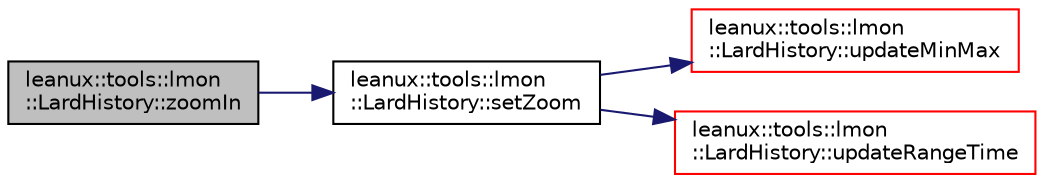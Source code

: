 digraph "leanux::tools::lmon::LardHistory::zoomIn"
{
 // LATEX_PDF_SIZE
  bgcolor="transparent";
  edge [fontname="Helvetica",fontsize="10",labelfontname="Helvetica",labelfontsize="10"];
  node [fontname="Helvetica",fontsize="10",shape=record];
  rankdir="LR";
  Node1 [label="leanux::tools::lmon\l::LardHistory::zoomIn",height=0.2,width=0.4,color="black", fillcolor="grey75", style="filled", fontcolor="black",tooltip=" "];
  Node1 -> Node2 [color="midnightblue",fontsize="10",style="solid",fontname="Helvetica"];
  Node2 [label="leanux::tools::lmon\l::LardHistory::setZoom",height=0.2,width=0.4,color="black",URL="$classleanux_1_1tools_1_1lmon_1_1LardHistory.html#aafd1a1a978d28fd53c8a473071cc64b4",tooltip="Sets the current time selection into the lard data."];
  Node2 -> Node3 [color="midnightblue",fontsize="10",style="solid",fontname="Helvetica"];
  Node3 [label="leanux::tools::lmon\l::LardHistory::updateMinMax",height=0.2,width=0.4,color="red",URL="$classleanux_1_1tools_1_1lmon_1_1LardHistory.html#a1ec352b33775f8da5ea9a32ca1a4cd0c",tooltip=" "];
  Node2 -> Node9 [color="midnightblue",fontsize="10",style="solid",fontname="Helvetica"];
  Node9 [label="leanux::tools::lmon\l::LardHistory::updateRangeTime",height=0.2,width=0.4,color="red",URL="$classleanux_1_1tools_1_1lmon_1_1LardHistory.html#a7eac92d3a722d105aa2ee05a96238737",tooltip=" "];
}
